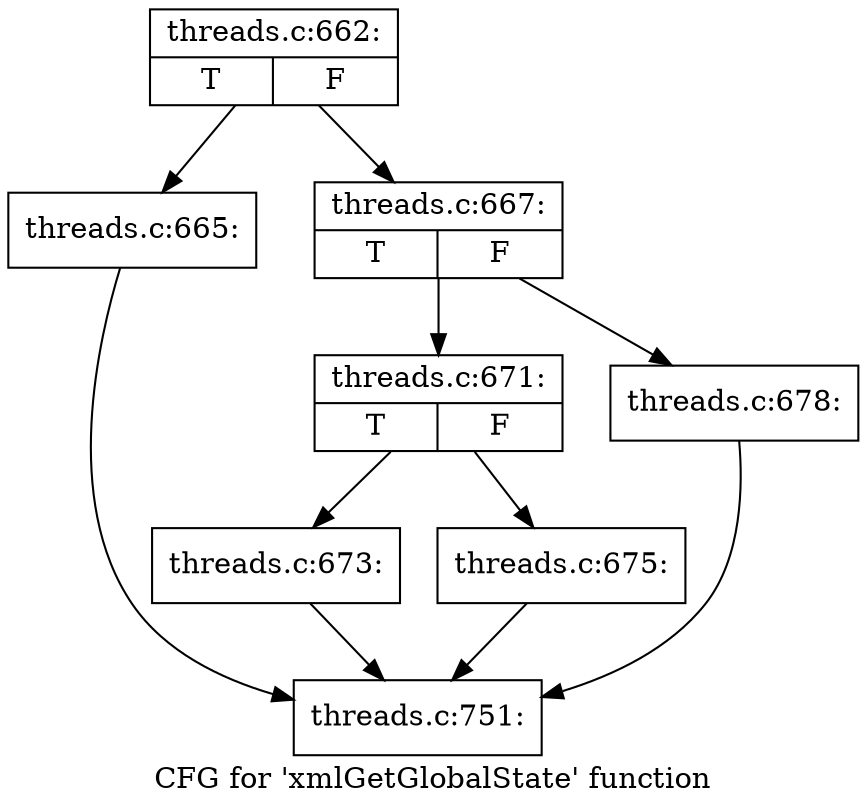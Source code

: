 digraph "CFG for 'xmlGetGlobalState' function" {
	label="CFG for 'xmlGetGlobalState' function";

	Node0x4728bb0 [shape=record,label="{threads.c:662:|{<s0>T|<s1>F}}"];
	Node0x4728bb0 -> Node0x47409f0;
	Node0x4728bb0 -> Node0x4740a40;
	Node0x47409f0 [shape=record,label="{threads.c:665:}"];
	Node0x47409f0 -> Node0x47249a0;
	Node0x4740a40 [shape=record,label="{threads.c:667:|{<s0>T|<s1>F}}"];
	Node0x4740a40 -> Node0x4715030;
	Node0x4740a40 -> Node0x4714fe0;
	Node0x4715030 [shape=record,label="{threads.c:671:|{<s0>T|<s1>F}}"];
	Node0x4715030 -> Node0x47556f0;
	Node0x4715030 -> Node0x4755260;
	Node0x47556f0 [shape=record,label="{threads.c:673:}"];
	Node0x47556f0 -> Node0x47249a0;
	Node0x4755260 [shape=record,label="{threads.c:675:}"];
	Node0x4755260 -> Node0x47249a0;
	Node0x4714fe0 [shape=record,label="{threads.c:678:}"];
	Node0x4714fe0 -> Node0x47249a0;
	Node0x47249a0 [shape=record,label="{threads.c:751:}"];
}
